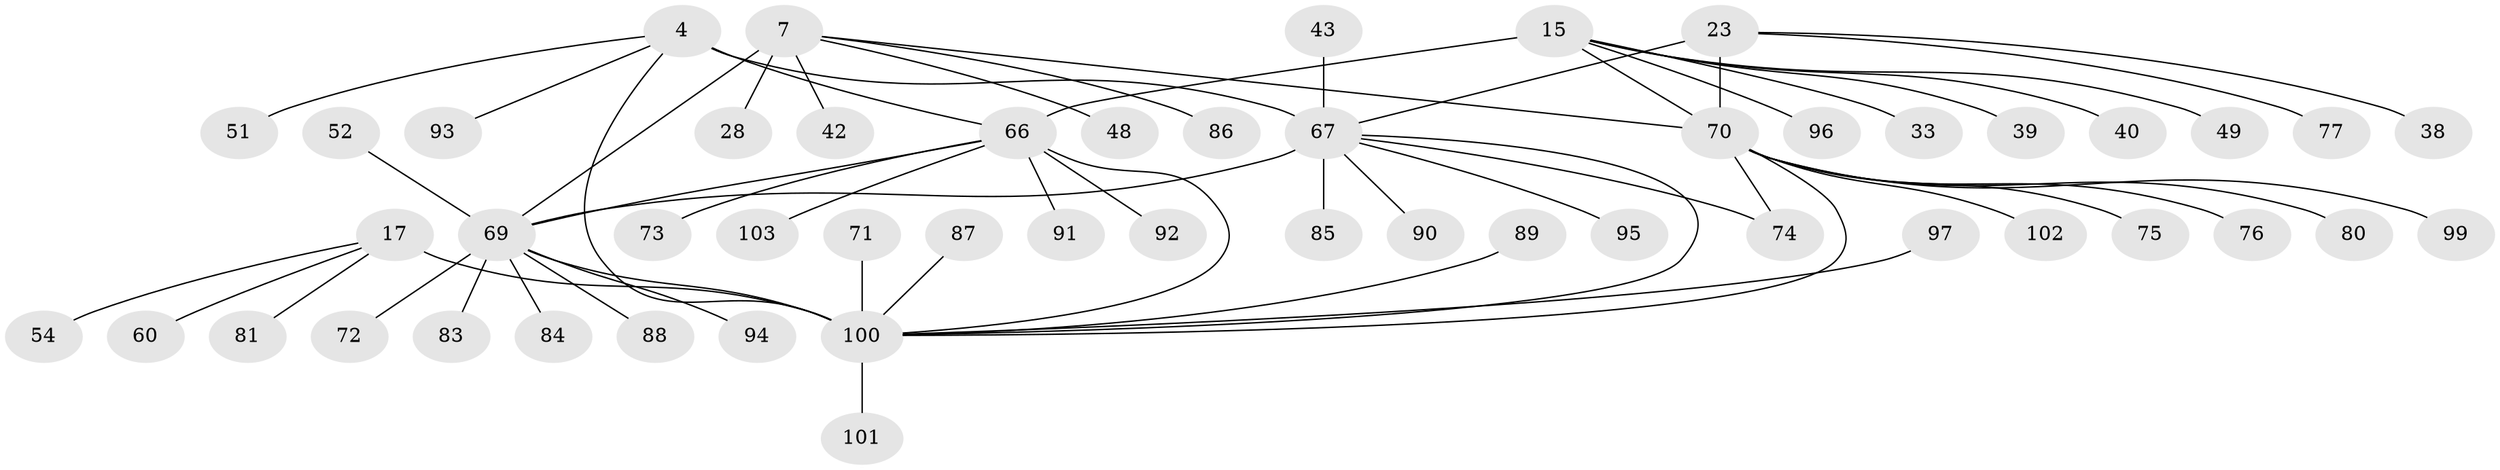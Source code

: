 // original degree distribution, {6: 0.05825242718446602, 9: 0.02912621359223301, 5: 0.02912621359223301, 10: 0.009708737864077669, 7: 0.07766990291262135, 8: 0.019417475728155338, 15: 0.009708737864077669, 12: 0.009708737864077669, 2: 0.14563106796116504, 1: 0.5728155339805825, 3: 0.038834951456310676}
// Generated by graph-tools (version 1.1) at 2025/55/03/09/25 04:55:14]
// undirected, 51 vertices, 58 edges
graph export_dot {
graph [start="1"]
  node [color=gray90,style=filled];
  4 [super="+1+3"];
  7 [super="+6"];
  15 [super="+14"];
  17 [super="+16"];
  23 [super="+21"];
  28;
  33;
  38;
  39;
  40;
  42;
  43;
  48;
  49;
  51;
  52;
  54;
  60;
  66 [super="+13"];
  67 [super="+5+29"];
  69 [super="+32+10+34"];
  70 [super="+25+27+37+45+61+62"];
  71 [super="+47"];
  72 [super="+50"];
  73;
  74;
  75;
  76;
  77;
  80;
  81;
  83;
  84;
  85;
  86;
  87;
  88 [super="+64"];
  89;
  90;
  91;
  92;
  93;
  94;
  95;
  96;
  97 [super="+68"];
  99;
  100 [super="+58+98+30+55+57+65"];
  101;
  102;
  103 [super="+79"];
  4 -- 51;
  4 -- 93;
  4 -- 100 [weight=2];
  4 -- 67 [weight=6];
  4 -- 66;
  7 -- 42;
  7 -- 48;
  7 -- 86;
  7 -- 28;
  7 -- 69 [weight=6];
  7 -- 70;
  15 -- 33;
  15 -- 40;
  15 -- 96;
  15 -- 49;
  15 -- 39;
  15 -- 70;
  15 -- 66 [weight=6];
  17 -- 81;
  17 -- 54;
  17 -- 60;
  17 -- 100 [weight=6];
  23 -- 77;
  23 -- 38;
  23 -- 70 [weight=6];
  23 -- 67;
  43 -- 67;
  52 -- 69;
  66 -- 100;
  66 -- 69;
  66 -- 103;
  66 -- 73;
  66 -- 91;
  66 -- 92;
  67 -- 100;
  67 -- 69 [weight=2];
  67 -- 74;
  67 -- 85;
  67 -- 90;
  67 -- 95;
  69 -- 72;
  69 -- 83;
  69 -- 84;
  69 -- 88;
  69 -- 94;
  69 -- 100;
  70 -- 74;
  70 -- 75;
  70 -- 76;
  70 -- 80;
  70 -- 99;
  70 -- 102;
  70 -- 100 [weight=2];
  71 -- 100;
  87 -- 100;
  89 -- 100;
  97 -- 100;
  100 -- 101;
}
